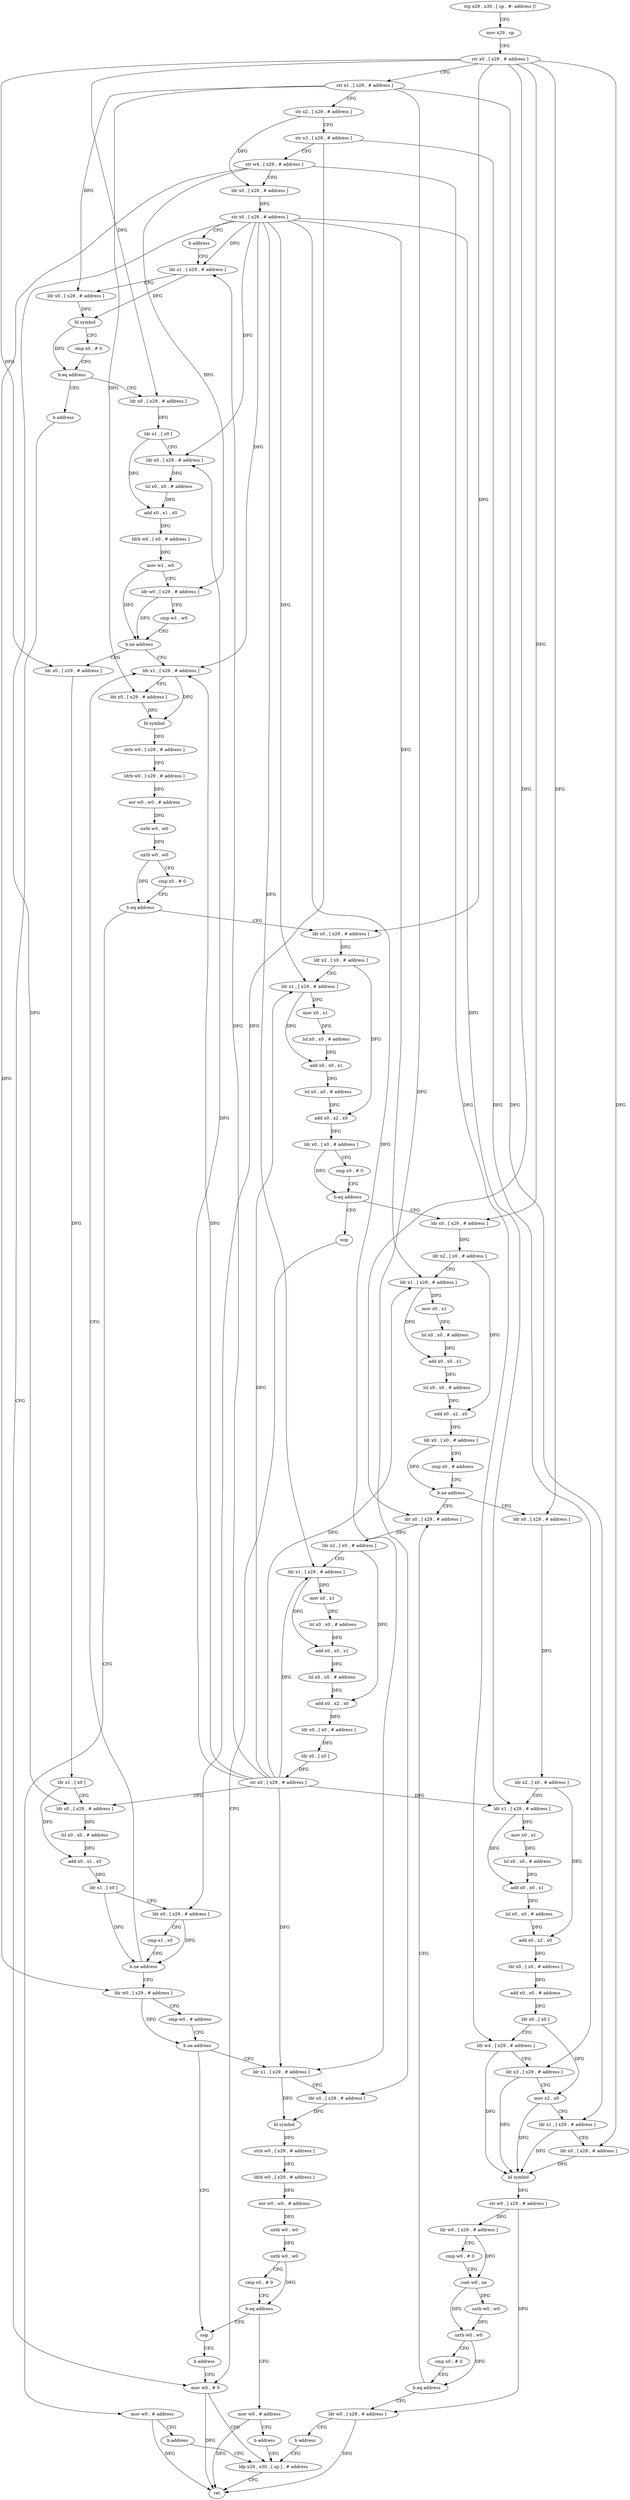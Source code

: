 digraph "func" {
"4468772" [label = "stp x29 , x30 , [ sp , #- address ]!" ]
"4468776" [label = "mov x29 , sp" ]
"4468780" [label = "str x0 , [ x29 , # address ]" ]
"4468784" [label = "str x1 , [ x29 , # address ]" ]
"4468788" [label = "str x2 , [ x29 , # address ]" ]
"4468792" [label = "str x3 , [ x29 , # address ]" ]
"4468796" [label = "str w4 , [ x29 , # address ]" ]
"4468800" [label = "ldr x0 , [ x29 , # address ]" ]
"4468804" [label = "str x0 , [ x29 , # address ]" ]
"4468808" [label = "b address" ]
"4469236" [label = "ldr x1 , [ x29 , # address ]" ]
"4469240" [label = "ldr x0 , [ x29 , # address ]" ]
"4469244" [label = "bl symbol" ]
"4469248" [label = "cmp x0 , # 0" ]
"4469252" [label = "b.eq address" ]
"4468812" [label = "ldr x0 , [ x29 , # address ]" ]
"4469256" [label = "b address" ]
"4468816" [label = "ldr x1 , [ x0 ]" ]
"4468820" [label = "ldr x0 , [ x29 , # address ]" ]
"4468824" [label = "lsl x0 , x0 , # address" ]
"4468828" [label = "add x0 , x1 , x0" ]
"4468832" [label = "ldrb w0 , [ x0 , # address ]" ]
"4468836" [label = "mov w1 , w0" ]
"4468840" [label = "ldr w0 , [ x29 , # address ]" ]
"4468844" [label = "cmp w1 , w0" ]
"4468848" [label = "b.ne address" ]
"4468948" [label = "ldr x1 , [ x29 , # address ]" ]
"4468852" [label = "ldr x0 , [ x29 , # address ]" ]
"4469272" [label = "mov w0 , # 0" ]
"4468952" [label = "ldr x0 , [ x29 , # address ]" ]
"4468956" [label = "bl symbol" ]
"4468960" [label = "strb w0 , [ x29 , # address ]" ]
"4468964" [label = "ldrb w0 , [ x29 , # address ]" ]
"4468968" [label = "eor w0 , w0 , # address" ]
"4468972" [label = "uxtb w0 , w0" ]
"4468976" [label = "uxtb w0 , w0" ]
"4468980" [label = "cmp x0 , # 0" ]
"4468984" [label = "b.eq address" ]
"4468996" [label = "ldr x0 , [ x29 , # address ]" ]
"4468988" [label = "mov w0 , # address" ]
"4468856" [label = "ldr x1 , [ x0 ]" ]
"4468860" [label = "ldr x0 , [ x29 , # address ]" ]
"4468864" [label = "lsl x0 , x0 , # address" ]
"4468868" [label = "add x0 , x1 , x0" ]
"4468872" [label = "ldr x1 , [ x0 ]" ]
"4468876" [label = "ldr x0 , [ x29 , # address ]" ]
"4468880" [label = "cmp x1 , x0" ]
"4468884" [label = "b.ne address" ]
"4468888" [label = "ldr w0 , [ x29 , # address ]" ]
"4469276" [label = "ldp x29 , x30 , [ sp ] , # address" ]
"4469000" [label = "ldr x2 , [ x0 , # address ]" ]
"4469004" [label = "ldr x1 , [ x29 , # address ]" ]
"4469008" [label = "mov x0 , x1" ]
"4469012" [label = "lsl x0 , x0 , # address" ]
"4469016" [label = "add x0 , x0 , x1" ]
"4469020" [label = "lsl x0 , x0 , # address" ]
"4469024" [label = "add x0 , x2 , x0" ]
"4469028" [label = "ldr x0 , [ x0 , # address ]" ]
"4469032" [label = "cmp x0 , # 0" ]
"4469036" [label = "b.eq address" ]
"4469268" [label = "nop" ]
"4469040" [label = "ldr x0 , [ x29 , # address ]" ]
"4468992" [label = "b address" ]
"4468892" [label = "cmp w0 , # address" ]
"4468896" [label = "b.ne address" ]
"4469260" [label = "nop" ]
"4468900" [label = "ldr x1 , [ x29 , # address ]" ]
"4469044" [label = "ldr x2 , [ x0 , # address ]" ]
"4469048" [label = "ldr x1 , [ x29 , # address ]" ]
"4469052" [label = "mov x0 , x1" ]
"4469056" [label = "lsl x0 , x0 , # address" ]
"4469060" [label = "add x0 , x0 , x1" ]
"4469064" [label = "lsl x0 , x0 , # address" ]
"4469068" [label = "add x0 , x2 , x0" ]
"4469072" [label = "ldr x0 , [ x0 , # address ]" ]
"4469076" [label = "cmp x0 , # address" ]
"4469080" [label = "b.ne address" ]
"4469192" [label = "ldr x0 , [ x29 , # address ]" ]
"4469084" [label = "ldr x0 , [ x29 , # address ]" ]
"4469280" [label = "ret" ]
"4469264" [label = "b address" ]
"4468904" [label = "ldr x0 , [ x29 , # address ]" ]
"4468908" [label = "bl symbol" ]
"4468912" [label = "strb w0 , [ x29 , # address ]" ]
"4468916" [label = "ldrb w0 , [ x29 , # address ]" ]
"4468920" [label = "eor w0 , w0 , # address" ]
"4468924" [label = "uxtb w0 , w0" ]
"4468928" [label = "uxtb w0 , w0" ]
"4468932" [label = "cmp x0 , # 0" ]
"4468936" [label = "b.eq address" ]
"4468940" [label = "mov w0 , # address" ]
"4469196" [label = "ldr x2 , [ x0 , # address ]" ]
"4469200" [label = "ldr x1 , [ x29 , # address ]" ]
"4469204" [label = "mov x0 , x1" ]
"4469208" [label = "lsl x0 , x0 , # address" ]
"4469212" [label = "add x0 , x0 , x1" ]
"4469216" [label = "lsl x0 , x0 , # address" ]
"4469220" [label = "add x0 , x2 , x0" ]
"4469224" [label = "ldr x0 , [ x0 , # address ]" ]
"4469228" [label = "ldr x0 , [ x0 ]" ]
"4469232" [label = "str x0 , [ x29 , # address ]" ]
"4469088" [label = "ldr x2 , [ x0 , # address ]" ]
"4469092" [label = "ldr x1 , [ x29 , # address ]" ]
"4469096" [label = "mov x0 , x1" ]
"4469100" [label = "lsl x0 , x0 , # address" ]
"4469104" [label = "add x0 , x0 , x1" ]
"4469108" [label = "lsl x0 , x0 , # address" ]
"4469112" [label = "add x0 , x2 , x0" ]
"4469116" [label = "ldr x0 , [ x0 , # address ]" ]
"4469120" [label = "add x0 , x0 , # address" ]
"4469124" [label = "ldr x0 , [ x0 ]" ]
"4469128" [label = "ldr w4 , [ x29 , # address ]" ]
"4469132" [label = "ldr x3 , [ x29 , # address ]" ]
"4469136" [label = "mov x2 , x0" ]
"4469140" [label = "ldr x1 , [ x29 , # address ]" ]
"4469144" [label = "ldr x0 , [ x29 , # address ]" ]
"4469148" [label = "bl symbol" ]
"4469152" [label = "str w0 , [ x29 , # address ]" ]
"4469156" [label = "ldr w0 , [ x29 , # address ]" ]
"4469160" [label = "cmp w0 , # 0" ]
"4469164" [label = "cset w0 , ne" ]
"4469168" [label = "uxtb w0 , w0" ]
"4469172" [label = "uxtb w0 , w0" ]
"4469176" [label = "cmp x0 , # 0" ]
"4469180" [label = "b.eq address" ]
"4469184" [label = "ldr w0 , [ x29 , # address ]" ]
"4468944" [label = "b address" ]
"4469188" [label = "b address" ]
"4468772" -> "4468776" [ label = "CFG" ]
"4468776" -> "4468780" [ label = "CFG" ]
"4468780" -> "4468784" [ label = "CFG" ]
"4468780" -> "4468812" [ label = "DFG" ]
"4468780" -> "4468852" [ label = "DFG" ]
"4468780" -> "4468996" [ label = "DFG" ]
"4468780" -> "4469040" [ label = "DFG" ]
"4468780" -> "4469192" [ label = "DFG" ]
"4468780" -> "4469084" [ label = "DFG" ]
"4468780" -> "4469144" [ label = "DFG" ]
"4468784" -> "4468788" [ label = "CFG" ]
"4468784" -> "4469240" [ label = "DFG" ]
"4468784" -> "4468952" [ label = "DFG" ]
"4468784" -> "4468904" [ label = "DFG" ]
"4468784" -> "4469140" [ label = "DFG" ]
"4468788" -> "4468792" [ label = "CFG" ]
"4468788" -> "4468800" [ label = "DFG" ]
"4468792" -> "4468796" [ label = "CFG" ]
"4468792" -> "4468876" [ label = "DFG" ]
"4468792" -> "4469132" [ label = "DFG" ]
"4468796" -> "4468800" [ label = "CFG" ]
"4468796" -> "4468840" [ label = "DFG" ]
"4468796" -> "4468888" [ label = "DFG" ]
"4468796" -> "4469128" [ label = "DFG" ]
"4468800" -> "4468804" [ label = "DFG" ]
"4468804" -> "4468808" [ label = "CFG" ]
"4468804" -> "4469236" [ label = "DFG" ]
"4468804" -> "4468820" [ label = "DFG" ]
"4468804" -> "4468948" [ label = "DFG" ]
"4468804" -> "4468860" [ label = "DFG" ]
"4468804" -> "4469004" [ label = "DFG" ]
"4468804" -> "4469048" [ label = "DFG" ]
"4468804" -> "4468900" [ label = "DFG" ]
"4468804" -> "4469200" [ label = "DFG" ]
"4468804" -> "4469092" [ label = "DFG" ]
"4468808" -> "4469236" [ label = "CFG" ]
"4469236" -> "4469240" [ label = "CFG" ]
"4469236" -> "4469244" [ label = "DFG" ]
"4469240" -> "4469244" [ label = "DFG" ]
"4469244" -> "4469248" [ label = "CFG" ]
"4469244" -> "4469252" [ label = "DFG" ]
"4469248" -> "4469252" [ label = "CFG" ]
"4469252" -> "4468812" [ label = "CFG" ]
"4469252" -> "4469256" [ label = "CFG" ]
"4468812" -> "4468816" [ label = "DFG" ]
"4469256" -> "4469272" [ label = "CFG" ]
"4468816" -> "4468820" [ label = "CFG" ]
"4468816" -> "4468828" [ label = "DFG" ]
"4468820" -> "4468824" [ label = "DFG" ]
"4468824" -> "4468828" [ label = "DFG" ]
"4468828" -> "4468832" [ label = "DFG" ]
"4468832" -> "4468836" [ label = "DFG" ]
"4468836" -> "4468840" [ label = "CFG" ]
"4468836" -> "4468848" [ label = "DFG" ]
"4468840" -> "4468844" [ label = "CFG" ]
"4468840" -> "4468848" [ label = "DFG" ]
"4468844" -> "4468848" [ label = "CFG" ]
"4468848" -> "4468948" [ label = "CFG" ]
"4468848" -> "4468852" [ label = "CFG" ]
"4468948" -> "4468952" [ label = "CFG" ]
"4468948" -> "4468956" [ label = "DFG" ]
"4468852" -> "4468856" [ label = "DFG" ]
"4469272" -> "4469276" [ label = "CFG" ]
"4469272" -> "4469280" [ label = "DFG" ]
"4468952" -> "4468956" [ label = "DFG" ]
"4468956" -> "4468960" [ label = "DFG" ]
"4468960" -> "4468964" [ label = "DFG" ]
"4468964" -> "4468968" [ label = "DFG" ]
"4468968" -> "4468972" [ label = "DFG" ]
"4468972" -> "4468976" [ label = "DFG" ]
"4468976" -> "4468980" [ label = "CFG" ]
"4468976" -> "4468984" [ label = "DFG" ]
"4468980" -> "4468984" [ label = "CFG" ]
"4468984" -> "4468996" [ label = "CFG" ]
"4468984" -> "4468988" [ label = "CFG" ]
"4468996" -> "4469000" [ label = "DFG" ]
"4468988" -> "4468992" [ label = "CFG" ]
"4468988" -> "4469280" [ label = "DFG" ]
"4468856" -> "4468860" [ label = "CFG" ]
"4468856" -> "4468868" [ label = "DFG" ]
"4468860" -> "4468864" [ label = "DFG" ]
"4468864" -> "4468868" [ label = "DFG" ]
"4468868" -> "4468872" [ label = "DFG" ]
"4468872" -> "4468876" [ label = "CFG" ]
"4468872" -> "4468884" [ label = "DFG" ]
"4468876" -> "4468880" [ label = "CFG" ]
"4468876" -> "4468884" [ label = "DFG" ]
"4468880" -> "4468884" [ label = "CFG" ]
"4468884" -> "4468948" [ label = "CFG" ]
"4468884" -> "4468888" [ label = "CFG" ]
"4468888" -> "4468892" [ label = "CFG" ]
"4468888" -> "4468896" [ label = "DFG" ]
"4469276" -> "4469280" [ label = "CFG" ]
"4469000" -> "4469004" [ label = "CFG" ]
"4469000" -> "4469024" [ label = "DFG" ]
"4469004" -> "4469008" [ label = "DFG" ]
"4469004" -> "4469016" [ label = "DFG" ]
"4469008" -> "4469012" [ label = "DFG" ]
"4469012" -> "4469016" [ label = "DFG" ]
"4469016" -> "4469020" [ label = "DFG" ]
"4469020" -> "4469024" [ label = "DFG" ]
"4469024" -> "4469028" [ label = "DFG" ]
"4469028" -> "4469032" [ label = "CFG" ]
"4469028" -> "4469036" [ label = "DFG" ]
"4469032" -> "4469036" [ label = "CFG" ]
"4469036" -> "4469268" [ label = "CFG" ]
"4469036" -> "4469040" [ label = "CFG" ]
"4469268" -> "4469272" [ label = "CFG" ]
"4469040" -> "4469044" [ label = "DFG" ]
"4468992" -> "4469276" [ label = "CFG" ]
"4468892" -> "4468896" [ label = "CFG" ]
"4468896" -> "4469260" [ label = "CFG" ]
"4468896" -> "4468900" [ label = "CFG" ]
"4469260" -> "4469264" [ label = "CFG" ]
"4468900" -> "4468904" [ label = "CFG" ]
"4468900" -> "4468908" [ label = "DFG" ]
"4469044" -> "4469048" [ label = "CFG" ]
"4469044" -> "4469068" [ label = "DFG" ]
"4469048" -> "4469052" [ label = "DFG" ]
"4469048" -> "4469060" [ label = "DFG" ]
"4469052" -> "4469056" [ label = "DFG" ]
"4469056" -> "4469060" [ label = "DFG" ]
"4469060" -> "4469064" [ label = "DFG" ]
"4469064" -> "4469068" [ label = "DFG" ]
"4469068" -> "4469072" [ label = "DFG" ]
"4469072" -> "4469076" [ label = "CFG" ]
"4469072" -> "4469080" [ label = "DFG" ]
"4469076" -> "4469080" [ label = "CFG" ]
"4469080" -> "4469192" [ label = "CFG" ]
"4469080" -> "4469084" [ label = "CFG" ]
"4469192" -> "4469196" [ label = "DFG" ]
"4469084" -> "4469088" [ label = "DFG" ]
"4469264" -> "4469272" [ label = "CFG" ]
"4468904" -> "4468908" [ label = "DFG" ]
"4468908" -> "4468912" [ label = "DFG" ]
"4468912" -> "4468916" [ label = "DFG" ]
"4468916" -> "4468920" [ label = "DFG" ]
"4468920" -> "4468924" [ label = "DFG" ]
"4468924" -> "4468928" [ label = "DFG" ]
"4468928" -> "4468932" [ label = "CFG" ]
"4468928" -> "4468936" [ label = "DFG" ]
"4468932" -> "4468936" [ label = "CFG" ]
"4468936" -> "4469260" [ label = "CFG" ]
"4468936" -> "4468940" [ label = "CFG" ]
"4468940" -> "4468944" [ label = "CFG" ]
"4468940" -> "4469280" [ label = "DFG" ]
"4469196" -> "4469200" [ label = "CFG" ]
"4469196" -> "4469220" [ label = "DFG" ]
"4469200" -> "4469204" [ label = "DFG" ]
"4469200" -> "4469212" [ label = "DFG" ]
"4469204" -> "4469208" [ label = "DFG" ]
"4469208" -> "4469212" [ label = "DFG" ]
"4469212" -> "4469216" [ label = "DFG" ]
"4469216" -> "4469220" [ label = "DFG" ]
"4469220" -> "4469224" [ label = "DFG" ]
"4469224" -> "4469228" [ label = "DFG" ]
"4469228" -> "4469232" [ label = "DFG" ]
"4469232" -> "4469236" [ label = "DFG" ]
"4469232" -> "4468820" [ label = "DFG" ]
"4469232" -> "4468948" [ label = "DFG" ]
"4469232" -> "4468860" [ label = "DFG" ]
"4469232" -> "4469004" [ label = "DFG" ]
"4469232" -> "4469048" [ label = "DFG" ]
"4469232" -> "4468900" [ label = "DFG" ]
"4469232" -> "4469200" [ label = "DFG" ]
"4469232" -> "4469092" [ label = "DFG" ]
"4469088" -> "4469092" [ label = "CFG" ]
"4469088" -> "4469112" [ label = "DFG" ]
"4469092" -> "4469096" [ label = "DFG" ]
"4469092" -> "4469104" [ label = "DFG" ]
"4469096" -> "4469100" [ label = "DFG" ]
"4469100" -> "4469104" [ label = "DFG" ]
"4469104" -> "4469108" [ label = "DFG" ]
"4469108" -> "4469112" [ label = "DFG" ]
"4469112" -> "4469116" [ label = "DFG" ]
"4469116" -> "4469120" [ label = "DFG" ]
"4469120" -> "4469124" [ label = "DFG" ]
"4469124" -> "4469128" [ label = "CFG" ]
"4469124" -> "4469136" [ label = "DFG" ]
"4469128" -> "4469132" [ label = "CFG" ]
"4469128" -> "4469148" [ label = "DFG" ]
"4469132" -> "4469136" [ label = "CFG" ]
"4469132" -> "4469148" [ label = "DFG" ]
"4469136" -> "4469140" [ label = "CFG" ]
"4469136" -> "4469148" [ label = "DFG" ]
"4469140" -> "4469144" [ label = "CFG" ]
"4469140" -> "4469148" [ label = "DFG" ]
"4469144" -> "4469148" [ label = "DFG" ]
"4469148" -> "4469152" [ label = "DFG" ]
"4469152" -> "4469156" [ label = "DFG" ]
"4469152" -> "4469184" [ label = "DFG" ]
"4469156" -> "4469160" [ label = "CFG" ]
"4469156" -> "4469164" [ label = "DFG" ]
"4469160" -> "4469164" [ label = "CFG" ]
"4469164" -> "4469168" [ label = "DFG" ]
"4469164" -> "4469172" [ label = "DFG" ]
"4469168" -> "4469172" [ label = "DFG" ]
"4469172" -> "4469176" [ label = "CFG" ]
"4469172" -> "4469180" [ label = "DFG" ]
"4469176" -> "4469180" [ label = "CFG" ]
"4469180" -> "4469192" [ label = "CFG" ]
"4469180" -> "4469184" [ label = "CFG" ]
"4469184" -> "4469188" [ label = "CFG" ]
"4469184" -> "4469280" [ label = "DFG" ]
"4468944" -> "4469276" [ label = "CFG" ]
"4469188" -> "4469276" [ label = "CFG" ]
}
